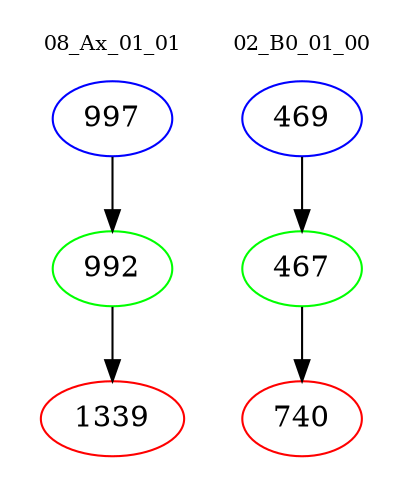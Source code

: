 digraph{
subgraph cluster_0 {
color = white
label = "08_Ax_01_01";
fontsize=10;
T0_997 [label="997", color="blue"]
T0_997 -> T0_992 [color="black"]
T0_992 [label="992", color="green"]
T0_992 -> T0_1339 [color="black"]
T0_1339 [label="1339", color="red"]
}
subgraph cluster_1 {
color = white
label = "02_B0_01_00";
fontsize=10;
T1_469 [label="469", color="blue"]
T1_469 -> T1_467 [color="black"]
T1_467 [label="467", color="green"]
T1_467 -> T1_740 [color="black"]
T1_740 [label="740", color="red"]
}
}

